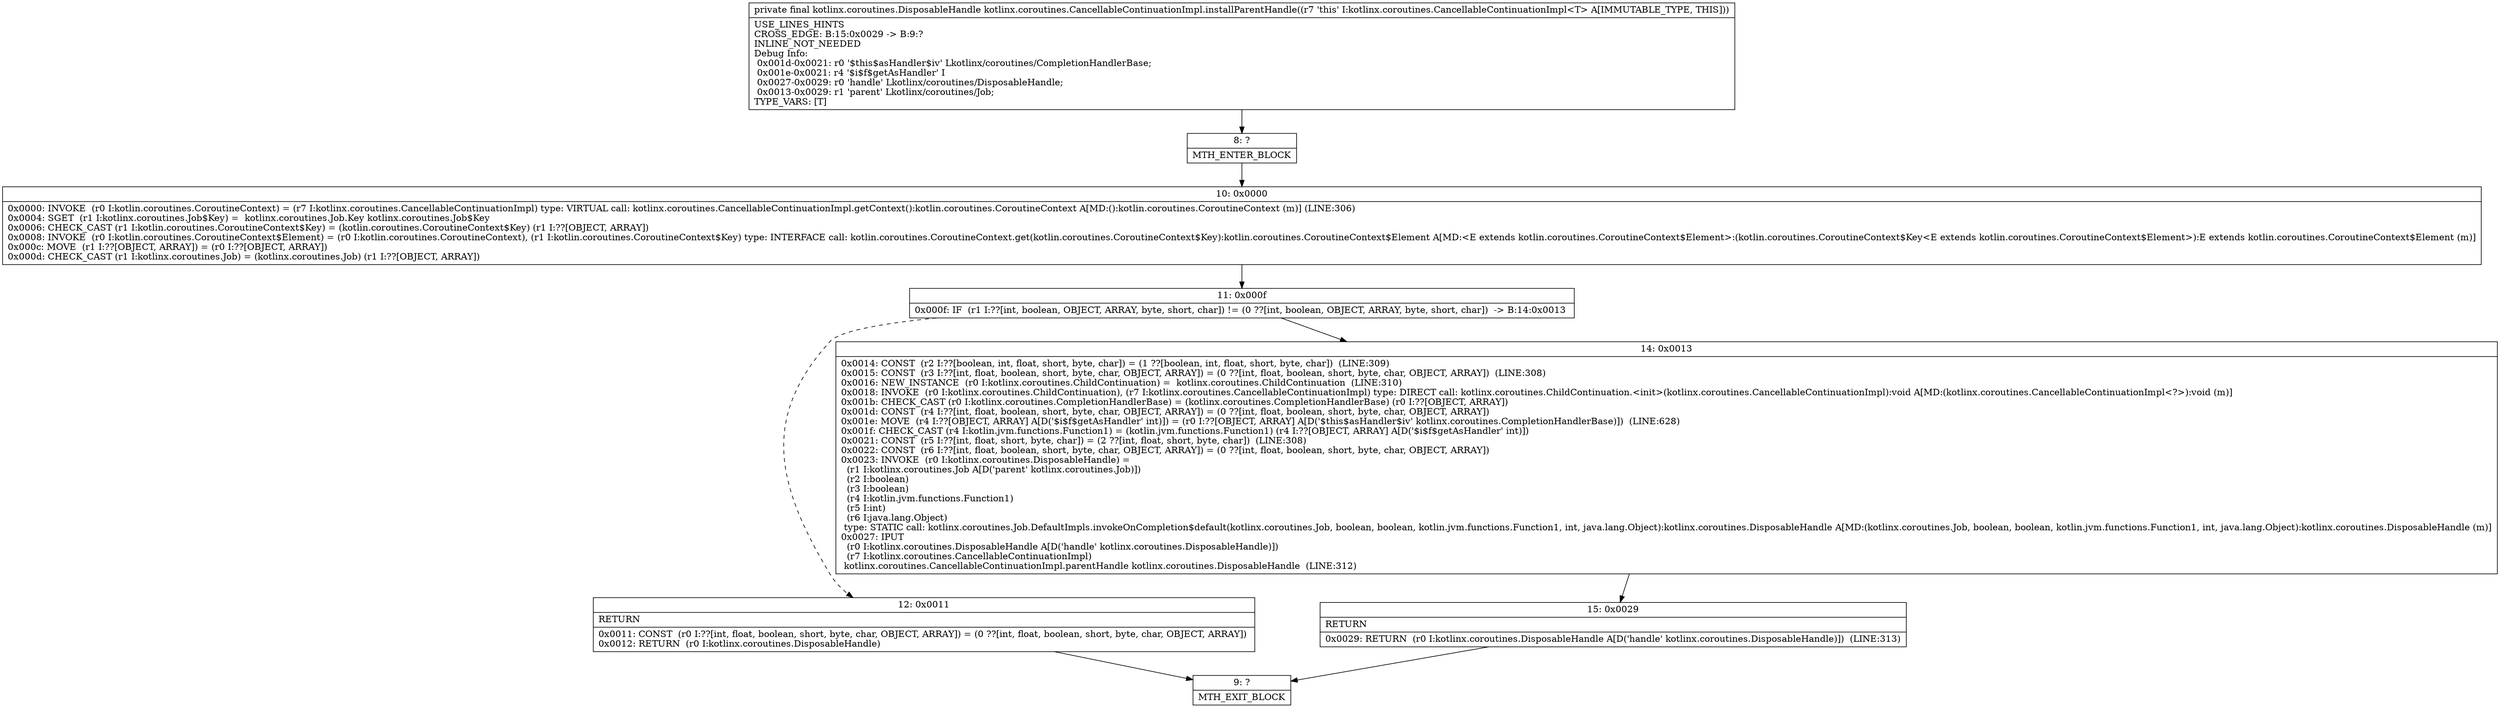 digraph "CFG forkotlinx.coroutines.CancellableContinuationImpl.installParentHandle()Lkotlinx\/coroutines\/DisposableHandle;" {
Node_8 [shape=record,label="{8\:\ ?|MTH_ENTER_BLOCK\l}"];
Node_10 [shape=record,label="{10\:\ 0x0000|0x0000: INVOKE  (r0 I:kotlin.coroutines.CoroutineContext) = (r7 I:kotlinx.coroutines.CancellableContinuationImpl) type: VIRTUAL call: kotlinx.coroutines.CancellableContinuationImpl.getContext():kotlin.coroutines.CoroutineContext A[MD:():kotlin.coroutines.CoroutineContext (m)] (LINE:306)\l0x0004: SGET  (r1 I:kotlinx.coroutines.Job$Key) =  kotlinx.coroutines.Job.Key kotlinx.coroutines.Job$Key \l0x0006: CHECK_CAST (r1 I:kotlin.coroutines.CoroutineContext$Key) = (kotlin.coroutines.CoroutineContext$Key) (r1 I:??[OBJECT, ARRAY]) \l0x0008: INVOKE  (r0 I:kotlin.coroutines.CoroutineContext$Element) = (r0 I:kotlin.coroutines.CoroutineContext), (r1 I:kotlin.coroutines.CoroutineContext$Key) type: INTERFACE call: kotlin.coroutines.CoroutineContext.get(kotlin.coroutines.CoroutineContext$Key):kotlin.coroutines.CoroutineContext$Element A[MD:\<E extends kotlin.coroutines.CoroutineContext$Element\>:(kotlin.coroutines.CoroutineContext$Key\<E extends kotlin.coroutines.CoroutineContext$Element\>):E extends kotlin.coroutines.CoroutineContext$Element (m)]\l0x000c: MOVE  (r1 I:??[OBJECT, ARRAY]) = (r0 I:??[OBJECT, ARRAY]) \l0x000d: CHECK_CAST (r1 I:kotlinx.coroutines.Job) = (kotlinx.coroutines.Job) (r1 I:??[OBJECT, ARRAY]) \l}"];
Node_11 [shape=record,label="{11\:\ 0x000f|0x000f: IF  (r1 I:??[int, boolean, OBJECT, ARRAY, byte, short, char]) != (0 ??[int, boolean, OBJECT, ARRAY, byte, short, char])  \-\> B:14:0x0013 \l}"];
Node_12 [shape=record,label="{12\:\ 0x0011|RETURN\l|0x0011: CONST  (r0 I:??[int, float, boolean, short, byte, char, OBJECT, ARRAY]) = (0 ??[int, float, boolean, short, byte, char, OBJECT, ARRAY]) \l0x0012: RETURN  (r0 I:kotlinx.coroutines.DisposableHandle) \l}"];
Node_9 [shape=record,label="{9\:\ ?|MTH_EXIT_BLOCK\l}"];
Node_14 [shape=record,label="{14\:\ 0x0013|0x0014: CONST  (r2 I:??[boolean, int, float, short, byte, char]) = (1 ??[boolean, int, float, short, byte, char])  (LINE:309)\l0x0015: CONST  (r3 I:??[int, float, boolean, short, byte, char, OBJECT, ARRAY]) = (0 ??[int, float, boolean, short, byte, char, OBJECT, ARRAY])  (LINE:308)\l0x0016: NEW_INSTANCE  (r0 I:kotlinx.coroutines.ChildContinuation) =  kotlinx.coroutines.ChildContinuation  (LINE:310)\l0x0018: INVOKE  (r0 I:kotlinx.coroutines.ChildContinuation), (r7 I:kotlinx.coroutines.CancellableContinuationImpl) type: DIRECT call: kotlinx.coroutines.ChildContinuation.\<init\>(kotlinx.coroutines.CancellableContinuationImpl):void A[MD:(kotlinx.coroutines.CancellableContinuationImpl\<?\>):void (m)]\l0x001b: CHECK_CAST (r0 I:kotlinx.coroutines.CompletionHandlerBase) = (kotlinx.coroutines.CompletionHandlerBase) (r0 I:??[OBJECT, ARRAY]) \l0x001d: CONST  (r4 I:??[int, float, boolean, short, byte, char, OBJECT, ARRAY]) = (0 ??[int, float, boolean, short, byte, char, OBJECT, ARRAY]) \l0x001e: MOVE  (r4 I:??[OBJECT, ARRAY] A[D('$i$f$getAsHandler' int)]) = (r0 I:??[OBJECT, ARRAY] A[D('$this$asHandler$iv' kotlinx.coroutines.CompletionHandlerBase)])  (LINE:628)\l0x001f: CHECK_CAST (r4 I:kotlin.jvm.functions.Function1) = (kotlin.jvm.functions.Function1) (r4 I:??[OBJECT, ARRAY] A[D('$i$f$getAsHandler' int)]) \l0x0021: CONST  (r5 I:??[int, float, short, byte, char]) = (2 ??[int, float, short, byte, char])  (LINE:308)\l0x0022: CONST  (r6 I:??[int, float, boolean, short, byte, char, OBJECT, ARRAY]) = (0 ??[int, float, boolean, short, byte, char, OBJECT, ARRAY]) \l0x0023: INVOKE  (r0 I:kotlinx.coroutines.DisposableHandle) = \l  (r1 I:kotlinx.coroutines.Job A[D('parent' kotlinx.coroutines.Job)])\l  (r2 I:boolean)\l  (r3 I:boolean)\l  (r4 I:kotlin.jvm.functions.Function1)\l  (r5 I:int)\l  (r6 I:java.lang.Object)\l type: STATIC call: kotlinx.coroutines.Job.DefaultImpls.invokeOnCompletion$default(kotlinx.coroutines.Job, boolean, boolean, kotlin.jvm.functions.Function1, int, java.lang.Object):kotlinx.coroutines.DisposableHandle A[MD:(kotlinx.coroutines.Job, boolean, boolean, kotlin.jvm.functions.Function1, int, java.lang.Object):kotlinx.coroutines.DisposableHandle (m)]\l0x0027: IPUT  \l  (r0 I:kotlinx.coroutines.DisposableHandle A[D('handle' kotlinx.coroutines.DisposableHandle)])\l  (r7 I:kotlinx.coroutines.CancellableContinuationImpl)\l kotlinx.coroutines.CancellableContinuationImpl.parentHandle kotlinx.coroutines.DisposableHandle  (LINE:312)\l}"];
Node_15 [shape=record,label="{15\:\ 0x0029|RETURN\l|0x0029: RETURN  (r0 I:kotlinx.coroutines.DisposableHandle A[D('handle' kotlinx.coroutines.DisposableHandle)])  (LINE:313)\l}"];
MethodNode[shape=record,label="{private final kotlinx.coroutines.DisposableHandle kotlinx.coroutines.CancellableContinuationImpl.installParentHandle((r7 'this' I:kotlinx.coroutines.CancellableContinuationImpl\<T\> A[IMMUTABLE_TYPE, THIS]))  | USE_LINES_HINTS\lCROSS_EDGE: B:15:0x0029 \-\> B:9:?\lINLINE_NOT_NEEDED\lDebug Info:\l  0x001d\-0x0021: r0 '$this$asHandler$iv' Lkotlinx\/coroutines\/CompletionHandlerBase;\l  0x001e\-0x0021: r4 '$i$f$getAsHandler' I\l  0x0027\-0x0029: r0 'handle' Lkotlinx\/coroutines\/DisposableHandle;\l  0x0013\-0x0029: r1 'parent' Lkotlinx\/coroutines\/Job;\lTYPE_VARS: [T]\l}"];
MethodNode -> Node_8;Node_8 -> Node_10;
Node_10 -> Node_11;
Node_11 -> Node_12[style=dashed];
Node_11 -> Node_14;
Node_12 -> Node_9;
Node_14 -> Node_15;
Node_15 -> Node_9;
}

